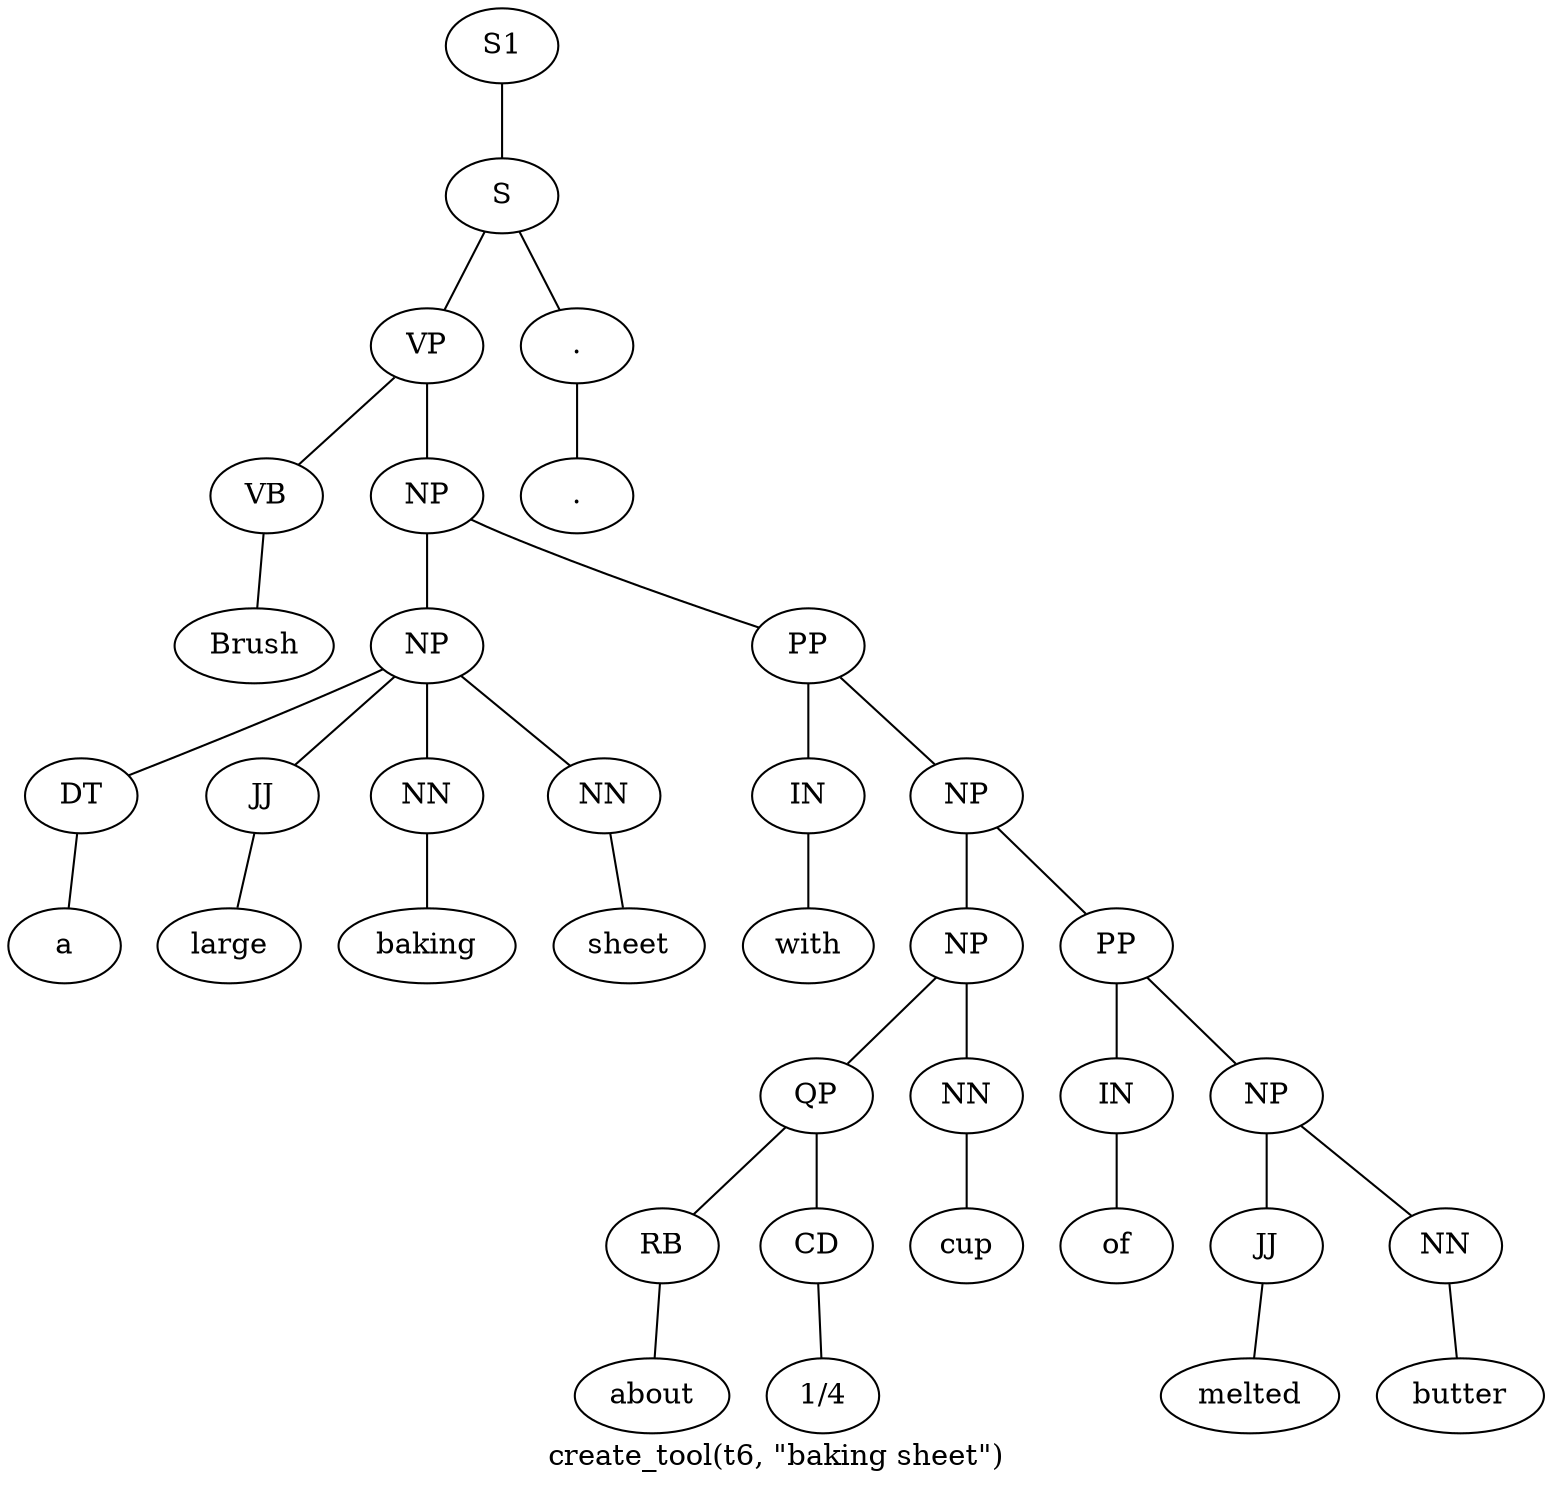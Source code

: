 graph SyntaxGraph {
	label = "create_tool(t6, \"baking sheet\")";
	Node0 [label="S1"];
	Node1 [label="S"];
	Node2 [label="VP"];
	Node3 [label="VB"];
	Node4 [label="Brush"];
	Node5 [label="NP"];
	Node6 [label="NP"];
	Node7 [label="DT"];
	Node8 [label="a"];
	Node9 [label="JJ"];
	Node10 [label="large"];
	Node11 [label="NN"];
	Node12 [label="baking"];
	Node13 [label="NN"];
	Node14 [label="sheet"];
	Node15 [label="PP"];
	Node16 [label="IN"];
	Node17 [label="with"];
	Node18 [label="NP"];
	Node19 [label="NP"];
	Node20 [label="QP"];
	Node21 [label="RB"];
	Node22 [label="about"];
	Node23 [label="CD"];
	Node24 [label="1/4"];
	Node25 [label="NN"];
	Node26 [label="cup"];
	Node27 [label="PP"];
	Node28 [label="IN"];
	Node29 [label="of"];
	Node30 [label="NP"];
	Node31 [label="JJ"];
	Node32 [label="melted"];
	Node33 [label="NN"];
	Node34 [label="butter"];
	Node35 [label="."];
	Node36 [label="."];

	Node0 -- Node1;
	Node1 -- Node2;
	Node1 -- Node35;
	Node2 -- Node3;
	Node2 -- Node5;
	Node3 -- Node4;
	Node5 -- Node6;
	Node5 -- Node15;
	Node6 -- Node7;
	Node6 -- Node9;
	Node6 -- Node11;
	Node6 -- Node13;
	Node7 -- Node8;
	Node9 -- Node10;
	Node11 -- Node12;
	Node13 -- Node14;
	Node15 -- Node16;
	Node15 -- Node18;
	Node16 -- Node17;
	Node18 -- Node19;
	Node18 -- Node27;
	Node19 -- Node20;
	Node19 -- Node25;
	Node20 -- Node21;
	Node20 -- Node23;
	Node21 -- Node22;
	Node23 -- Node24;
	Node25 -- Node26;
	Node27 -- Node28;
	Node27 -- Node30;
	Node28 -- Node29;
	Node30 -- Node31;
	Node30 -- Node33;
	Node31 -- Node32;
	Node33 -- Node34;
	Node35 -- Node36;
}